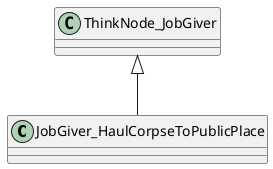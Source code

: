 @startuml
class JobGiver_HaulCorpseToPublicPlace {
}
ThinkNode_JobGiver <|-- JobGiver_HaulCorpseToPublicPlace
@enduml
